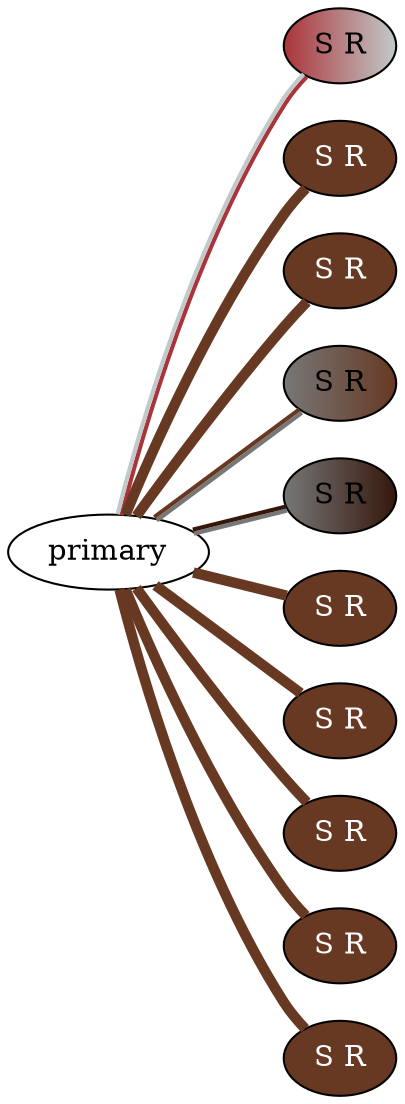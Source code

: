 graph {
 graph [rankdir=LR]
"1" [qtype="pendant_node", pendant_colors="#AB343A:#C1CACA", pendant_ply="S", pendant_attach="R", pendant_length="70.0", label="S R", style=filled, fillcolor="#AB343A:#C1CACA", fontcolor="#000000"]
"primary" -- "1" [qtype="pendant_link",penwidth=2,color="#AB343A:#C1CACA"]
"2" [qtype="pendant_node", pendant_colors="#673923", pendant_ply="S", pendant_attach="R", pendant_length="70.0", label="S R", style=filled, fillcolor="#673923", fontcolor="#ffffff"]
"primary" -- "2" [qtype="pendant_link",penwidth=5,color="#673923"]
"3" [qtype="pendant_node", pendant_colors="#673923", pendant_ply="S", pendant_attach="R", pendant_length="75.0", label="S R", style=filled, fillcolor="#673923", fontcolor="#ffffff"]
"primary" -- "3" [qtype="pendant_link",penwidth=5,color="#673923"]
"4" [qtype="pendant_node", pendant_colors="#777777:#673923", pendant_ply="S", pendant_attach="R", pendant_length="90.0", label="S R", style=filled, fillcolor="#777777:#673923", fontcolor="#000000"]
"primary" -- "4" [qtype="pendant_link",penwidth=2,color="#777777:#673923"]
"5" [qtype="pendant_node", pendant_colors="#777777:#35170C", pendant_ply="S", pendant_attach="R", pendant_length="87.0", label="S R", style=filled, fillcolor="#777777:#35170C", fontcolor="#000000"]
"primary" -- "5" [qtype="pendant_link",penwidth=2,color="#777777:#35170C"]
"6" [qtype="pendant_node", pendant_colors="#673923", pendant_ply="S", pendant_attach="R", pendant_length="72.0", label="S R", style=filled, fillcolor="#673923", fontcolor="#ffffff"]
"primary" -- "6" [qtype="pendant_link",penwidth=5,color="#673923"]
"7" [qtype="pendant_node", pendant_colors="#673923", pendant_ply="S", pendant_attach="R", pendant_length="76.0", label="S R", style=filled, fillcolor="#673923", fontcolor="#ffffff"]
"primary" -- "7" [qtype="pendant_link",penwidth=5,color="#673923"]
"8" [qtype="pendant_node", pendant_colors="#673923", pendant_ply="S", pendant_attach="R", pendant_length="70.0", label="S R", style=filled, fillcolor="#673923", fontcolor="#ffffff"]
"primary" -- "8" [qtype="pendant_link",penwidth=5,color="#673923"]
"9" [qtype="pendant_node", pendant_colors="#673923", pendant_ply="S", pendant_attach="R", pendant_length="2.5", label="S R", style=filled, fillcolor="#673923", fontcolor="#ffffff"]
"primary" -- "9" [qtype="pendant_link",penwidth=5,color="#673923"]
"10" [qtype="pendant_node", pendant_colors="#673923", pendant_ply="S", pendant_attach="R", pendant_length="76.0", label="S R", style=filled, fillcolor="#673923", fontcolor="#ffffff"]
"primary" -- "10" [qtype="pendant_link",penwidth=5,color="#673923"]
}
